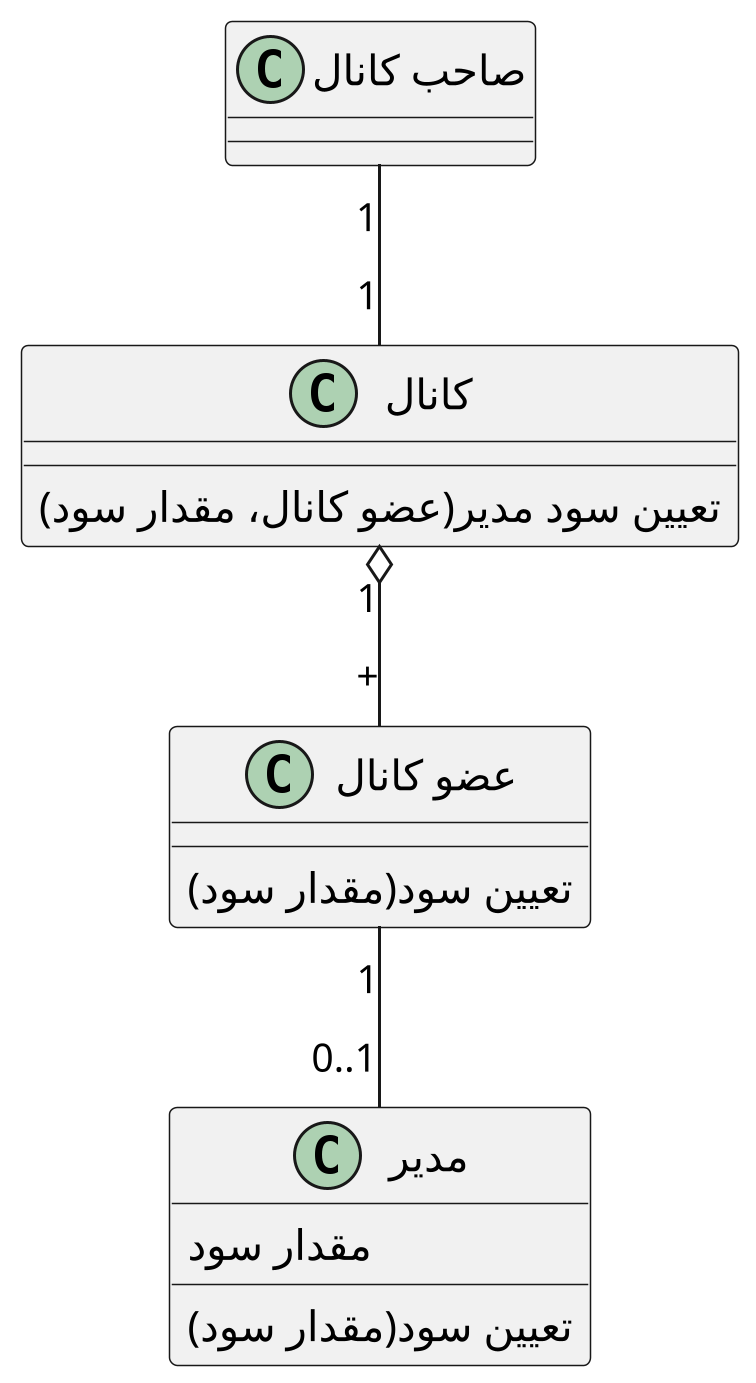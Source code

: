 @startuml set_manager_profit


scale 3
skinparam DefaultFontName B Nazanin
skinparam ArrowMessageAlignment right

class "صاحب کانال" as owner {
}

class "کانال" as chanel {
    تعیین سود مدیر(عضو کانال، مقدار سود)
}

class "عضو کانال" as member {
    تعیین سود(مقدار سود)
}

class "مدیر" as manager {
    مقدار سود
    تعیین سود(مقدار سود)
}

owner "1" -- "1" chanel
chanel "1" o-- "+" member
member "1" -- "0..1" manager


@enduml
